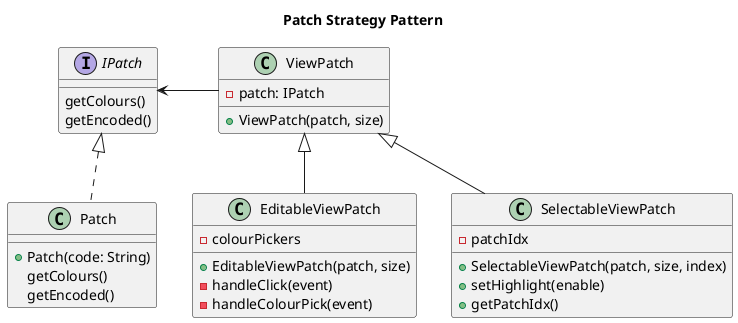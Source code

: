 @startuml General

'''''''''''''''''''''''''''''''''''''''''''''''''

title Patch Strategy Pattern

'''''''''''''''''''''''''''''''''''''''''''''''''
interface IPatch {
    getColours()
    getEncoded()
}

class Patch implements IPatch{
    +Patch(code: String)
    getColours()
    getEncoded()
}

class ViewPatch{
    -patch: IPatch
    +ViewPatch(patch, size)
}

class EditableViewPatch extends ViewPatch{
    -colourPickers
    +EditableViewPatch(patch, size)
    -handleClick(event)
    -handleColourPick(event)
}

class SelectableViewPatch extends ViewPatch{
    -patchIdx
    +SelectableViewPatch(patch, size, index)
    +setHighlight(enable)
    +getPatchIdx()
}

IPatch <--right ViewPatch

@enduml
